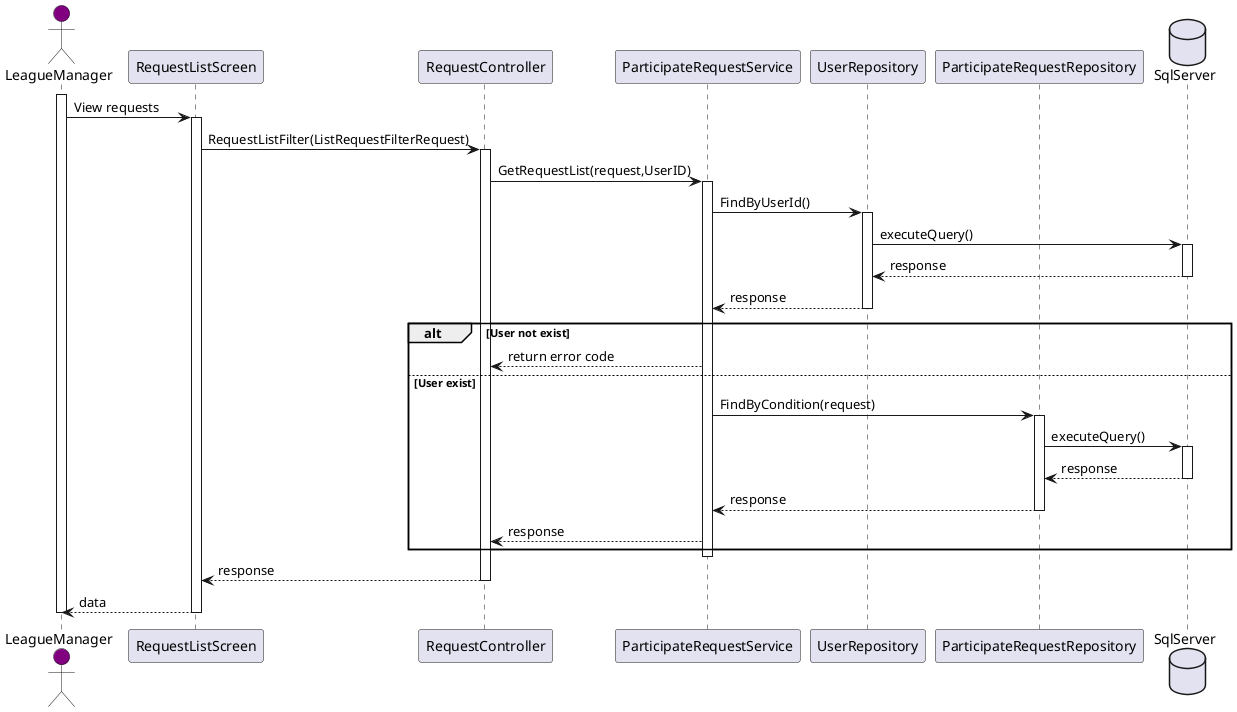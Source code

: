 @startuml Request List 
actor LeagueManager #Purple
participant RequestListScreen
participant RequestController
participant ParticipateRequestService
participant  UserRepository
participant ParticipateRequestRepository
database SqlServer

activate LeagueManager
    LeagueManager -> RequestListScreen: View requests
    activate RequestListScreen
        RequestListScreen -> RequestController: RequestListFilter(ListRequestFilterRequest)
        activate RequestController
            RequestController -> ParticipateRequestService : GetRequestList(request,UserID)
            activate ParticipateRequestService
                ParticipateRequestService -> UserRepository: FindByUserId()
                activate UserRepository
                    UserRepository -> SqlServer: executeQuery()
                    activate SqlServer
                        SqlServer --> UserRepository: response
                    deactivate SqlServer
                    UserRepository --> ParticipateRequestService: response
                deactivate UserRepository
                alt User not exist 
                    ParticipateRequestService --> RequestController: return error code
                else User exist 
                    ParticipateRequestService -> ParticipateRequestRepository: FindByCondition(request)
                    activate ParticipateRequestRepository
                        ParticipateRequestRepository -> SqlServer: executeQuery()
                            activate SqlServer
                                SqlServer --> ParticipateRequestRepository: response
                            deactivate SqlServer
                        ParticipateRequestRepository --> ParticipateRequestService: response
                    deactivate ParticipateRequestRepository
                    ParticipateRequestService --> RequestController: response
                end 
            deactivate ParticipateRequestService
            RequestController --> RequestListScreen: response
        deactivate RequestController
        RequestListScreen --> LeagueManager: data
    deactivate RequestListScreen
deactivate LeagueManager
@enduml